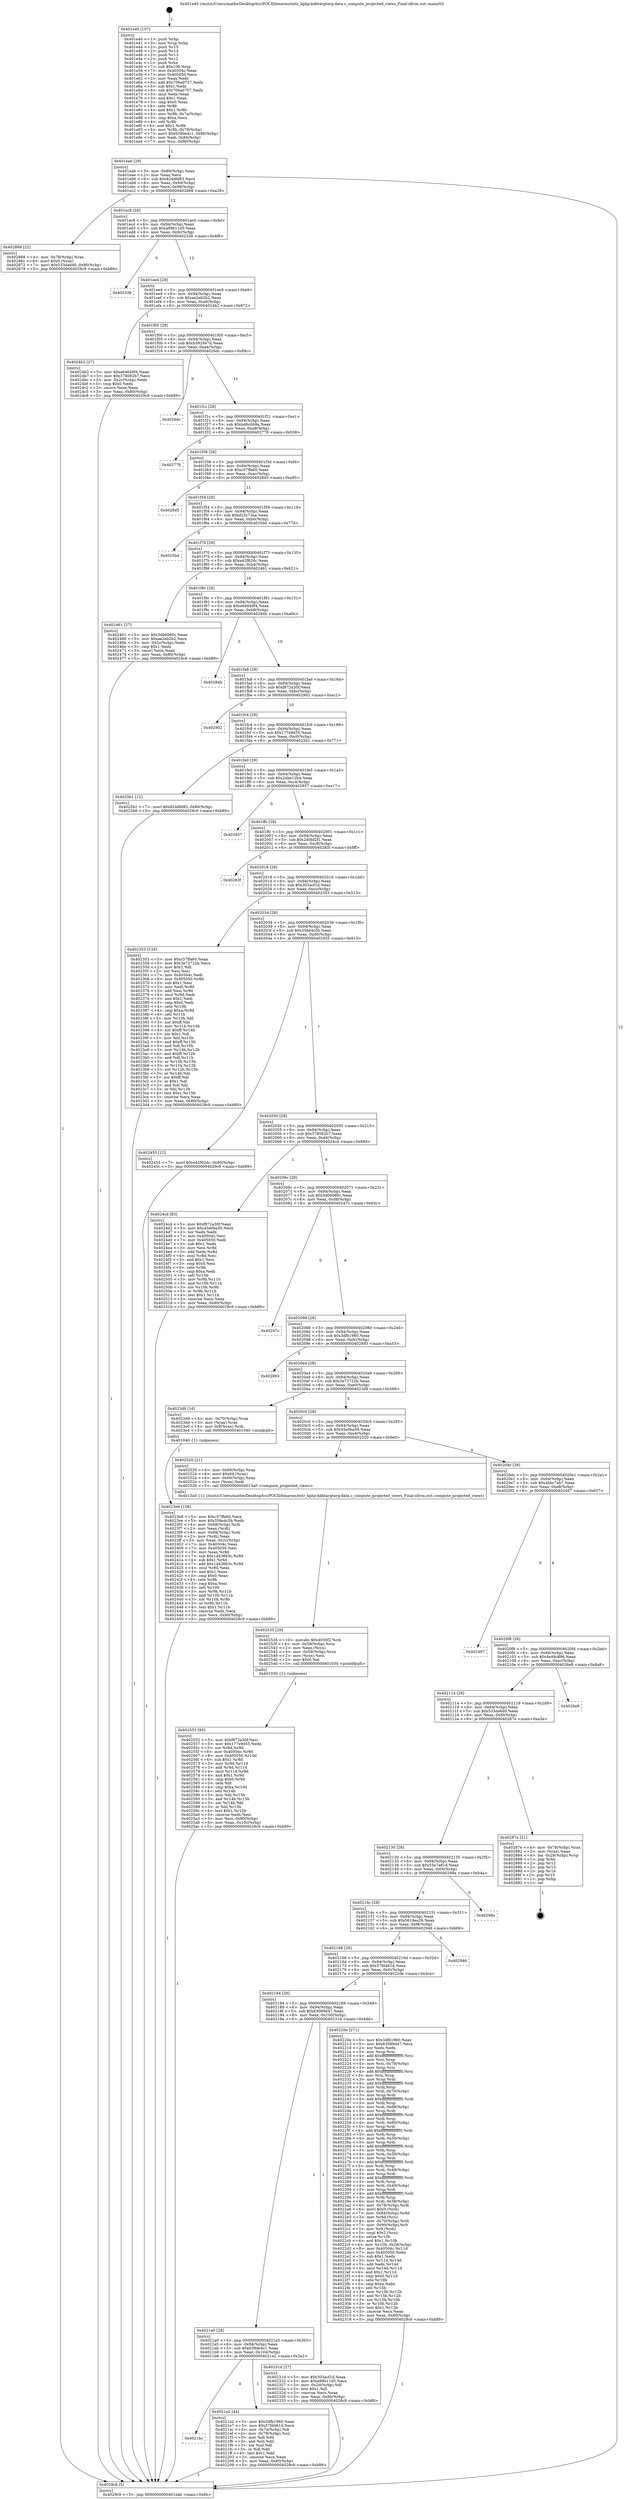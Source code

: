digraph "0x401e40" {
  label = "0x401e40 (/mnt/c/Users/mathe/Desktop/tcc/POCII/binaries/extr_kphp-kdbtargtarg-data.c_compute_projected_views_Final-ollvm.out::main(0))"
  labelloc = "t"
  node[shape=record]

  Entry [label="",width=0.3,height=0.3,shape=circle,fillcolor=black,style=filled]
  "0x401eab" [label="{
     0x401eab [29]\l
     | [instrs]\l
     &nbsp;&nbsp;0x401eab \<+3\>: mov -0x80(%rbp),%eax\l
     &nbsp;&nbsp;0x401eae \<+2\>: mov %eax,%ecx\l
     &nbsp;&nbsp;0x401eb0 \<+6\>: sub $0x824dfd83,%ecx\l
     &nbsp;&nbsp;0x401eb6 \<+6\>: mov %eax,-0x94(%rbp)\l
     &nbsp;&nbsp;0x401ebc \<+6\>: mov %ecx,-0x98(%rbp)\l
     &nbsp;&nbsp;0x401ec2 \<+6\>: je 0000000000402868 \<main+0xa28\>\l
  }"]
  "0x402868" [label="{
     0x402868 [22]\l
     | [instrs]\l
     &nbsp;&nbsp;0x402868 \<+4\>: mov -0x78(%rbp),%rax\l
     &nbsp;&nbsp;0x40286c \<+6\>: movl $0x0,(%rax)\l
     &nbsp;&nbsp;0x402872 \<+7\>: movl $0x533da6d0,-0x80(%rbp)\l
     &nbsp;&nbsp;0x402879 \<+5\>: jmp 00000000004029c9 \<main+0xb89\>\l
  }"]
  "0x401ec8" [label="{
     0x401ec8 [28]\l
     | [instrs]\l
     &nbsp;&nbsp;0x401ec8 \<+5\>: jmp 0000000000401ecd \<main+0x8d\>\l
     &nbsp;&nbsp;0x401ecd \<+6\>: mov -0x94(%rbp),%eax\l
     &nbsp;&nbsp;0x401ed3 \<+5\>: sub $0xa99b11d5,%eax\l
     &nbsp;&nbsp;0x401ed8 \<+6\>: mov %eax,-0x9c(%rbp)\l
     &nbsp;&nbsp;0x401ede \<+6\>: je 0000000000402338 \<main+0x4f8\>\l
  }"]
  Exit [label="",width=0.3,height=0.3,shape=circle,fillcolor=black,style=filled,peripheries=2]
  "0x402338" [label="{
     0x402338\l
  }", style=dashed]
  "0x401ee4" [label="{
     0x401ee4 [28]\l
     | [instrs]\l
     &nbsp;&nbsp;0x401ee4 \<+5\>: jmp 0000000000401ee9 \<main+0xa9\>\l
     &nbsp;&nbsp;0x401ee9 \<+6\>: mov -0x94(%rbp),%eax\l
     &nbsp;&nbsp;0x401eef \<+5\>: sub $0xaa2eb2b2,%eax\l
     &nbsp;&nbsp;0x401ef4 \<+6\>: mov %eax,-0xa0(%rbp)\l
     &nbsp;&nbsp;0x401efa \<+6\>: je 00000000004024b2 \<main+0x672\>\l
  }"]
  "0x402552" [label="{
     0x402552 [95]\l
     | [instrs]\l
     &nbsp;&nbsp;0x402552 \<+5\>: mov $0xf872a30f,%esi\l
     &nbsp;&nbsp;0x402557 \<+5\>: mov $0x177e9d55,%edx\l
     &nbsp;&nbsp;0x40255c \<+3\>: xor %r8d,%r8d\l
     &nbsp;&nbsp;0x40255f \<+8\>: mov 0x40504c,%r9d\l
     &nbsp;&nbsp;0x402567 \<+8\>: mov 0x405050,%r10d\l
     &nbsp;&nbsp;0x40256f \<+4\>: sub $0x1,%r8d\l
     &nbsp;&nbsp;0x402573 \<+3\>: mov %r9d,%r11d\l
     &nbsp;&nbsp;0x402576 \<+3\>: add %r8d,%r11d\l
     &nbsp;&nbsp;0x402579 \<+4\>: imul %r11d,%r9d\l
     &nbsp;&nbsp;0x40257d \<+4\>: and $0x1,%r9d\l
     &nbsp;&nbsp;0x402581 \<+4\>: cmp $0x0,%r9d\l
     &nbsp;&nbsp;0x402585 \<+3\>: sete %bl\l
     &nbsp;&nbsp;0x402588 \<+4\>: cmp $0xa,%r10d\l
     &nbsp;&nbsp;0x40258c \<+4\>: setl %r14b\l
     &nbsp;&nbsp;0x402590 \<+3\>: mov %bl,%r15b\l
     &nbsp;&nbsp;0x402593 \<+3\>: and %r14b,%r15b\l
     &nbsp;&nbsp;0x402596 \<+3\>: xor %r14b,%bl\l
     &nbsp;&nbsp;0x402599 \<+3\>: or %bl,%r15b\l
     &nbsp;&nbsp;0x40259c \<+4\>: test $0x1,%r15b\l
     &nbsp;&nbsp;0x4025a0 \<+3\>: cmovne %edx,%esi\l
     &nbsp;&nbsp;0x4025a3 \<+3\>: mov %esi,-0x80(%rbp)\l
     &nbsp;&nbsp;0x4025a6 \<+6\>: mov %eax,-0x10c(%rbp)\l
     &nbsp;&nbsp;0x4025ac \<+5\>: jmp 00000000004029c9 \<main+0xb89\>\l
  }"]
  "0x4024b2" [label="{
     0x4024b2 [27]\l
     | [instrs]\l
     &nbsp;&nbsp;0x4024b2 \<+5\>: mov $0xe64649f4,%eax\l
     &nbsp;&nbsp;0x4024b7 \<+5\>: mov $0x378082b7,%ecx\l
     &nbsp;&nbsp;0x4024bc \<+3\>: mov -0x2c(%rbp),%edx\l
     &nbsp;&nbsp;0x4024bf \<+3\>: cmp $0x0,%edx\l
     &nbsp;&nbsp;0x4024c2 \<+3\>: cmove %ecx,%eax\l
     &nbsp;&nbsp;0x4024c5 \<+3\>: mov %eax,-0x80(%rbp)\l
     &nbsp;&nbsp;0x4024c8 \<+5\>: jmp 00000000004029c9 \<main+0xb89\>\l
  }"]
  "0x401f00" [label="{
     0x401f00 [28]\l
     | [instrs]\l
     &nbsp;&nbsp;0x401f00 \<+5\>: jmp 0000000000401f05 \<main+0xc5\>\l
     &nbsp;&nbsp;0x401f05 \<+6\>: mov -0x94(%rbp),%eax\l
     &nbsp;&nbsp;0x401f0b \<+5\>: sub $0xb392947d,%eax\l
     &nbsp;&nbsp;0x401f10 \<+6\>: mov %eax,-0xa4(%rbp)\l
     &nbsp;&nbsp;0x401f16 \<+6\>: je 00000000004026dc \<main+0x89c\>\l
  }"]
  "0x402535" [label="{
     0x402535 [29]\l
     | [instrs]\l
     &nbsp;&nbsp;0x402535 \<+10\>: movabs $0x4030f2,%rdi\l
     &nbsp;&nbsp;0x40253f \<+4\>: mov -0x58(%rbp),%rcx\l
     &nbsp;&nbsp;0x402543 \<+2\>: mov %eax,(%rcx)\l
     &nbsp;&nbsp;0x402545 \<+4\>: mov -0x58(%rbp),%rcx\l
     &nbsp;&nbsp;0x402549 \<+2\>: mov (%rcx),%esi\l
     &nbsp;&nbsp;0x40254b \<+2\>: mov $0x0,%al\l
     &nbsp;&nbsp;0x40254d \<+5\>: call 0000000000401030 \<printf@plt\>\l
     | [calls]\l
     &nbsp;&nbsp;0x401030 \{1\} (unknown)\l
  }"]
  "0x4026dc" [label="{
     0x4026dc\l
  }", style=dashed]
  "0x401f1c" [label="{
     0x401f1c [28]\l
     | [instrs]\l
     &nbsp;&nbsp;0x401f1c \<+5\>: jmp 0000000000401f21 \<main+0xe1\>\l
     &nbsp;&nbsp;0x401f21 \<+6\>: mov -0x94(%rbp),%eax\l
     &nbsp;&nbsp;0x401f27 \<+5\>: sub $0xbd6c6b9a,%eax\l
     &nbsp;&nbsp;0x401f2c \<+6\>: mov %eax,-0xa8(%rbp)\l
     &nbsp;&nbsp;0x401f32 \<+6\>: je 0000000000402778 \<main+0x938\>\l
  }"]
  "0x4023e9" [label="{
     0x4023e9 [108]\l
     | [instrs]\l
     &nbsp;&nbsp;0x4023e9 \<+5\>: mov $0xc57ffa60,%ecx\l
     &nbsp;&nbsp;0x4023ee \<+5\>: mov $0x358e4c5b,%edx\l
     &nbsp;&nbsp;0x4023f3 \<+4\>: mov -0x68(%rbp),%rdi\l
     &nbsp;&nbsp;0x4023f7 \<+2\>: mov %eax,(%rdi)\l
     &nbsp;&nbsp;0x4023f9 \<+4\>: mov -0x68(%rbp),%rdi\l
     &nbsp;&nbsp;0x4023fd \<+2\>: mov (%rdi),%eax\l
     &nbsp;&nbsp;0x4023ff \<+3\>: mov %eax,-0x2c(%rbp)\l
     &nbsp;&nbsp;0x402402 \<+7\>: mov 0x40504c,%eax\l
     &nbsp;&nbsp;0x402409 \<+7\>: mov 0x405050,%esi\l
     &nbsp;&nbsp;0x402410 \<+3\>: mov %eax,%r8d\l
     &nbsp;&nbsp;0x402413 \<+7\>: sub $0x1443663c,%r8d\l
     &nbsp;&nbsp;0x40241a \<+4\>: sub $0x1,%r8d\l
     &nbsp;&nbsp;0x40241e \<+7\>: add $0x1443663c,%r8d\l
     &nbsp;&nbsp;0x402425 \<+4\>: imul %r8d,%eax\l
     &nbsp;&nbsp;0x402429 \<+3\>: and $0x1,%eax\l
     &nbsp;&nbsp;0x40242c \<+3\>: cmp $0x0,%eax\l
     &nbsp;&nbsp;0x40242f \<+4\>: sete %r9b\l
     &nbsp;&nbsp;0x402433 \<+3\>: cmp $0xa,%esi\l
     &nbsp;&nbsp;0x402436 \<+4\>: setl %r10b\l
     &nbsp;&nbsp;0x40243a \<+3\>: mov %r9b,%r11b\l
     &nbsp;&nbsp;0x40243d \<+3\>: and %r10b,%r11b\l
     &nbsp;&nbsp;0x402440 \<+3\>: xor %r10b,%r9b\l
     &nbsp;&nbsp;0x402443 \<+3\>: or %r9b,%r11b\l
     &nbsp;&nbsp;0x402446 \<+4\>: test $0x1,%r11b\l
     &nbsp;&nbsp;0x40244a \<+3\>: cmovne %edx,%ecx\l
     &nbsp;&nbsp;0x40244d \<+3\>: mov %ecx,-0x80(%rbp)\l
     &nbsp;&nbsp;0x402450 \<+5\>: jmp 00000000004029c9 \<main+0xb89\>\l
  }"]
  "0x402778" [label="{
     0x402778\l
  }", style=dashed]
  "0x401f38" [label="{
     0x401f38 [28]\l
     | [instrs]\l
     &nbsp;&nbsp;0x401f38 \<+5\>: jmp 0000000000401f3d \<main+0xfd\>\l
     &nbsp;&nbsp;0x401f3d \<+6\>: mov -0x94(%rbp),%eax\l
     &nbsp;&nbsp;0x401f43 \<+5\>: sub $0xc57ffa60,%eax\l
     &nbsp;&nbsp;0x401f48 \<+6\>: mov %eax,-0xac(%rbp)\l
     &nbsp;&nbsp;0x401f4e \<+6\>: je 00000000004028d5 \<main+0xa95\>\l
  }"]
  "0x401e40" [label="{
     0x401e40 [107]\l
     | [instrs]\l
     &nbsp;&nbsp;0x401e40 \<+1\>: push %rbp\l
     &nbsp;&nbsp;0x401e41 \<+3\>: mov %rsp,%rbp\l
     &nbsp;&nbsp;0x401e44 \<+2\>: push %r15\l
     &nbsp;&nbsp;0x401e46 \<+2\>: push %r14\l
     &nbsp;&nbsp;0x401e48 \<+2\>: push %r13\l
     &nbsp;&nbsp;0x401e4a \<+2\>: push %r12\l
     &nbsp;&nbsp;0x401e4c \<+1\>: push %rbx\l
     &nbsp;&nbsp;0x401e4d \<+7\>: sub $0x108,%rsp\l
     &nbsp;&nbsp;0x401e54 \<+7\>: mov 0x40504c,%eax\l
     &nbsp;&nbsp;0x401e5b \<+7\>: mov 0x405050,%ecx\l
     &nbsp;&nbsp;0x401e62 \<+2\>: mov %eax,%edx\l
     &nbsp;&nbsp;0x401e64 \<+6\>: add $0x706a0757,%edx\l
     &nbsp;&nbsp;0x401e6a \<+3\>: sub $0x1,%edx\l
     &nbsp;&nbsp;0x401e6d \<+6\>: sub $0x706a0757,%edx\l
     &nbsp;&nbsp;0x401e73 \<+3\>: imul %edx,%eax\l
     &nbsp;&nbsp;0x401e76 \<+3\>: and $0x1,%eax\l
     &nbsp;&nbsp;0x401e79 \<+3\>: cmp $0x0,%eax\l
     &nbsp;&nbsp;0x401e7c \<+4\>: sete %r8b\l
     &nbsp;&nbsp;0x401e80 \<+4\>: and $0x1,%r8b\l
     &nbsp;&nbsp;0x401e84 \<+4\>: mov %r8b,-0x7a(%rbp)\l
     &nbsp;&nbsp;0x401e88 \<+3\>: cmp $0xa,%ecx\l
     &nbsp;&nbsp;0x401e8b \<+4\>: setl %r8b\l
     &nbsp;&nbsp;0x401e8f \<+4\>: and $0x1,%r8b\l
     &nbsp;&nbsp;0x401e93 \<+4\>: mov %r8b,-0x79(%rbp)\l
     &nbsp;&nbsp;0x401e97 \<+7\>: movl $0x639de4c1,-0x80(%rbp)\l
     &nbsp;&nbsp;0x401e9e \<+6\>: mov %edi,-0x84(%rbp)\l
     &nbsp;&nbsp;0x401ea4 \<+7\>: mov %rsi,-0x90(%rbp)\l
  }"]
  "0x4028d5" [label="{
     0x4028d5\l
  }", style=dashed]
  "0x401f54" [label="{
     0x401f54 [28]\l
     | [instrs]\l
     &nbsp;&nbsp;0x401f54 \<+5\>: jmp 0000000000401f59 \<main+0x119\>\l
     &nbsp;&nbsp;0x401f59 \<+6\>: mov -0x94(%rbp),%eax\l
     &nbsp;&nbsp;0x401f5f \<+5\>: sub $0xd25c73aa,%eax\l
     &nbsp;&nbsp;0x401f64 \<+6\>: mov %eax,-0xb0(%rbp)\l
     &nbsp;&nbsp;0x401f6a \<+6\>: je 00000000004025bd \<main+0x77d\>\l
  }"]
  "0x4029c9" [label="{
     0x4029c9 [5]\l
     | [instrs]\l
     &nbsp;&nbsp;0x4029c9 \<+5\>: jmp 0000000000401eab \<main+0x6b\>\l
  }"]
  "0x4025bd" [label="{
     0x4025bd\l
  }", style=dashed]
  "0x401f70" [label="{
     0x401f70 [28]\l
     | [instrs]\l
     &nbsp;&nbsp;0x401f70 \<+5\>: jmp 0000000000401f75 \<main+0x135\>\l
     &nbsp;&nbsp;0x401f75 \<+6\>: mov -0x94(%rbp),%eax\l
     &nbsp;&nbsp;0x401f7b \<+5\>: sub $0xe42f62dc,%eax\l
     &nbsp;&nbsp;0x401f80 \<+6\>: mov %eax,-0xb4(%rbp)\l
     &nbsp;&nbsp;0x401f86 \<+6\>: je 0000000000402461 \<main+0x621\>\l
  }"]
  "0x4021bc" [label="{
     0x4021bc\l
  }", style=dashed]
  "0x402461" [label="{
     0x402461 [27]\l
     | [instrs]\l
     &nbsp;&nbsp;0x402461 \<+5\>: mov $0x3d06060c,%eax\l
     &nbsp;&nbsp;0x402466 \<+5\>: mov $0xaa2eb2b2,%ecx\l
     &nbsp;&nbsp;0x40246b \<+3\>: mov -0x2c(%rbp),%edx\l
     &nbsp;&nbsp;0x40246e \<+3\>: cmp $0x1,%edx\l
     &nbsp;&nbsp;0x402471 \<+3\>: cmovl %ecx,%eax\l
     &nbsp;&nbsp;0x402474 \<+3\>: mov %eax,-0x80(%rbp)\l
     &nbsp;&nbsp;0x402477 \<+5\>: jmp 00000000004029c9 \<main+0xb89\>\l
  }"]
  "0x401f8c" [label="{
     0x401f8c [28]\l
     | [instrs]\l
     &nbsp;&nbsp;0x401f8c \<+5\>: jmp 0000000000401f91 \<main+0x151\>\l
     &nbsp;&nbsp;0x401f91 \<+6\>: mov -0x94(%rbp),%eax\l
     &nbsp;&nbsp;0x401f97 \<+5\>: sub $0xe64649f4,%eax\l
     &nbsp;&nbsp;0x401f9c \<+6\>: mov %eax,-0xb8(%rbp)\l
     &nbsp;&nbsp;0x401fa2 \<+6\>: je 000000000040284b \<main+0xa0b\>\l
  }"]
  "0x4021e2" [label="{
     0x4021e2 [44]\l
     | [instrs]\l
     &nbsp;&nbsp;0x4021e2 \<+5\>: mov $0x3dfb1960,%eax\l
     &nbsp;&nbsp;0x4021e7 \<+5\>: mov $0x57fd461d,%ecx\l
     &nbsp;&nbsp;0x4021ec \<+3\>: mov -0x7a(%rbp),%dl\l
     &nbsp;&nbsp;0x4021ef \<+4\>: mov -0x79(%rbp),%sil\l
     &nbsp;&nbsp;0x4021f3 \<+3\>: mov %dl,%dil\l
     &nbsp;&nbsp;0x4021f6 \<+3\>: and %sil,%dil\l
     &nbsp;&nbsp;0x4021f9 \<+3\>: xor %sil,%dl\l
     &nbsp;&nbsp;0x4021fc \<+3\>: or %dl,%dil\l
     &nbsp;&nbsp;0x4021ff \<+4\>: test $0x1,%dil\l
     &nbsp;&nbsp;0x402203 \<+3\>: cmovne %ecx,%eax\l
     &nbsp;&nbsp;0x402206 \<+3\>: mov %eax,-0x80(%rbp)\l
     &nbsp;&nbsp;0x402209 \<+5\>: jmp 00000000004029c9 \<main+0xb89\>\l
  }"]
  "0x40284b" [label="{
     0x40284b\l
  }", style=dashed]
  "0x401fa8" [label="{
     0x401fa8 [28]\l
     | [instrs]\l
     &nbsp;&nbsp;0x401fa8 \<+5\>: jmp 0000000000401fad \<main+0x16d\>\l
     &nbsp;&nbsp;0x401fad \<+6\>: mov -0x94(%rbp),%eax\l
     &nbsp;&nbsp;0x401fb3 \<+5\>: sub $0xf872a30f,%eax\l
     &nbsp;&nbsp;0x401fb8 \<+6\>: mov %eax,-0xbc(%rbp)\l
     &nbsp;&nbsp;0x401fbe \<+6\>: je 0000000000402902 \<main+0xac2\>\l
  }"]
  "0x4021a0" [label="{
     0x4021a0 [28]\l
     | [instrs]\l
     &nbsp;&nbsp;0x4021a0 \<+5\>: jmp 00000000004021a5 \<main+0x365\>\l
     &nbsp;&nbsp;0x4021a5 \<+6\>: mov -0x94(%rbp),%eax\l
     &nbsp;&nbsp;0x4021ab \<+5\>: sub $0x639de4c1,%eax\l
     &nbsp;&nbsp;0x4021b0 \<+6\>: mov %eax,-0x104(%rbp)\l
     &nbsp;&nbsp;0x4021b6 \<+6\>: je 00000000004021e2 \<main+0x3a2\>\l
  }"]
  "0x402902" [label="{
     0x402902\l
  }", style=dashed]
  "0x401fc4" [label="{
     0x401fc4 [28]\l
     | [instrs]\l
     &nbsp;&nbsp;0x401fc4 \<+5\>: jmp 0000000000401fc9 \<main+0x189\>\l
     &nbsp;&nbsp;0x401fc9 \<+6\>: mov -0x94(%rbp),%eax\l
     &nbsp;&nbsp;0x401fcf \<+5\>: sub $0x177e9d55,%eax\l
     &nbsp;&nbsp;0x401fd4 \<+6\>: mov %eax,-0xc0(%rbp)\l
     &nbsp;&nbsp;0x401fda \<+6\>: je 00000000004025b1 \<main+0x771\>\l
  }"]
  "0x40231d" [label="{
     0x40231d [27]\l
     | [instrs]\l
     &nbsp;&nbsp;0x40231d \<+5\>: mov $0x303acf1d,%eax\l
     &nbsp;&nbsp;0x402322 \<+5\>: mov $0xa99b11d5,%ecx\l
     &nbsp;&nbsp;0x402327 \<+3\>: mov -0x2d(%rbp),%dl\l
     &nbsp;&nbsp;0x40232a \<+3\>: test $0x1,%dl\l
     &nbsp;&nbsp;0x40232d \<+3\>: cmovne %ecx,%eax\l
     &nbsp;&nbsp;0x402330 \<+3\>: mov %eax,-0x80(%rbp)\l
     &nbsp;&nbsp;0x402333 \<+5\>: jmp 00000000004029c9 \<main+0xb89\>\l
  }"]
  "0x4025b1" [label="{
     0x4025b1 [12]\l
     | [instrs]\l
     &nbsp;&nbsp;0x4025b1 \<+7\>: movl $0x824dfd83,-0x80(%rbp)\l
     &nbsp;&nbsp;0x4025b8 \<+5\>: jmp 00000000004029c9 \<main+0xb89\>\l
  }"]
  "0x401fe0" [label="{
     0x401fe0 [28]\l
     | [instrs]\l
     &nbsp;&nbsp;0x401fe0 \<+5\>: jmp 0000000000401fe5 \<main+0x1a5\>\l
     &nbsp;&nbsp;0x401fe5 \<+6\>: mov -0x94(%rbp),%eax\l
     &nbsp;&nbsp;0x401feb \<+5\>: sub $0x24be12b4,%eax\l
     &nbsp;&nbsp;0x401ff0 \<+6\>: mov %eax,-0xc4(%rbp)\l
     &nbsp;&nbsp;0x401ff6 \<+6\>: je 0000000000402857 \<main+0xa17\>\l
  }"]
  "0x402184" [label="{
     0x402184 [28]\l
     | [instrs]\l
     &nbsp;&nbsp;0x402184 \<+5\>: jmp 0000000000402189 \<main+0x349\>\l
     &nbsp;&nbsp;0x402189 \<+6\>: mov -0x94(%rbp),%eax\l
     &nbsp;&nbsp;0x40218f \<+5\>: sub $0x63089d47,%eax\l
     &nbsp;&nbsp;0x402194 \<+6\>: mov %eax,-0x100(%rbp)\l
     &nbsp;&nbsp;0x40219a \<+6\>: je 000000000040231d \<main+0x4dd\>\l
  }"]
  "0x402857" [label="{
     0x402857\l
  }", style=dashed]
  "0x401ffc" [label="{
     0x401ffc [28]\l
     | [instrs]\l
     &nbsp;&nbsp;0x401ffc \<+5\>: jmp 0000000000402001 \<main+0x1c1\>\l
     &nbsp;&nbsp;0x402001 \<+6\>: mov -0x94(%rbp),%eax\l
     &nbsp;&nbsp;0x402007 \<+5\>: sub $0x2d0bf2f1,%eax\l
     &nbsp;&nbsp;0x40200c \<+6\>: mov %eax,-0xc8(%rbp)\l
     &nbsp;&nbsp;0x402012 \<+6\>: je 000000000040283f \<main+0x9ff\>\l
  }"]
  "0x40220e" [label="{
     0x40220e [271]\l
     | [instrs]\l
     &nbsp;&nbsp;0x40220e \<+5\>: mov $0x3dfb1960,%eax\l
     &nbsp;&nbsp;0x402213 \<+5\>: mov $0x63089d47,%ecx\l
     &nbsp;&nbsp;0x402218 \<+2\>: xor %edx,%edx\l
     &nbsp;&nbsp;0x40221a \<+3\>: mov %rsp,%rsi\l
     &nbsp;&nbsp;0x40221d \<+4\>: add $0xfffffffffffffff0,%rsi\l
     &nbsp;&nbsp;0x402221 \<+3\>: mov %rsi,%rsp\l
     &nbsp;&nbsp;0x402224 \<+4\>: mov %rsi,-0x78(%rbp)\l
     &nbsp;&nbsp;0x402228 \<+3\>: mov %rsp,%rsi\l
     &nbsp;&nbsp;0x40222b \<+4\>: add $0xfffffffffffffff0,%rsi\l
     &nbsp;&nbsp;0x40222f \<+3\>: mov %rsi,%rsp\l
     &nbsp;&nbsp;0x402232 \<+3\>: mov %rsp,%rdi\l
     &nbsp;&nbsp;0x402235 \<+4\>: add $0xfffffffffffffff0,%rdi\l
     &nbsp;&nbsp;0x402239 \<+3\>: mov %rdi,%rsp\l
     &nbsp;&nbsp;0x40223c \<+4\>: mov %rdi,-0x70(%rbp)\l
     &nbsp;&nbsp;0x402240 \<+3\>: mov %rsp,%rdi\l
     &nbsp;&nbsp;0x402243 \<+4\>: add $0xfffffffffffffff0,%rdi\l
     &nbsp;&nbsp;0x402247 \<+3\>: mov %rdi,%rsp\l
     &nbsp;&nbsp;0x40224a \<+4\>: mov %rdi,-0x68(%rbp)\l
     &nbsp;&nbsp;0x40224e \<+3\>: mov %rsp,%rdi\l
     &nbsp;&nbsp;0x402251 \<+4\>: add $0xfffffffffffffff0,%rdi\l
     &nbsp;&nbsp;0x402255 \<+3\>: mov %rdi,%rsp\l
     &nbsp;&nbsp;0x402258 \<+4\>: mov %rdi,-0x60(%rbp)\l
     &nbsp;&nbsp;0x40225c \<+3\>: mov %rsp,%rdi\l
     &nbsp;&nbsp;0x40225f \<+4\>: add $0xfffffffffffffff0,%rdi\l
     &nbsp;&nbsp;0x402263 \<+3\>: mov %rdi,%rsp\l
     &nbsp;&nbsp;0x402266 \<+4\>: mov %rdi,-0x58(%rbp)\l
     &nbsp;&nbsp;0x40226a \<+3\>: mov %rsp,%rdi\l
     &nbsp;&nbsp;0x40226d \<+4\>: add $0xfffffffffffffff0,%rdi\l
     &nbsp;&nbsp;0x402271 \<+3\>: mov %rdi,%rsp\l
     &nbsp;&nbsp;0x402274 \<+4\>: mov %rdi,-0x50(%rbp)\l
     &nbsp;&nbsp;0x402278 \<+3\>: mov %rsp,%rdi\l
     &nbsp;&nbsp;0x40227b \<+4\>: add $0xfffffffffffffff0,%rdi\l
     &nbsp;&nbsp;0x40227f \<+3\>: mov %rdi,%rsp\l
     &nbsp;&nbsp;0x402282 \<+4\>: mov %rdi,-0x48(%rbp)\l
     &nbsp;&nbsp;0x402286 \<+3\>: mov %rsp,%rdi\l
     &nbsp;&nbsp;0x402289 \<+4\>: add $0xfffffffffffffff0,%rdi\l
     &nbsp;&nbsp;0x40228d \<+3\>: mov %rdi,%rsp\l
     &nbsp;&nbsp;0x402290 \<+4\>: mov %rdi,-0x40(%rbp)\l
     &nbsp;&nbsp;0x402294 \<+3\>: mov %rsp,%rdi\l
     &nbsp;&nbsp;0x402297 \<+4\>: add $0xfffffffffffffff0,%rdi\l
     &nbsp;&nbsp;0x40229b \<+3\>: mov %rdi,%rsp\l
     &nbsp;&nbsp;0x40229e \<+4\>: mov %rdi,-0x38(%rbp)\l
     &nbsp;&nbsp;0x4022a2 \<+4\>: mov -0x78(%rbp),%rdi\l
     &nbsp;&nbsp;0x4022a6 \<+6\>: movl $0x0,(%rdi)\l
     &nbsp;&nbsp;0x4022ac \<+7\>: mov -0x84(%rbp),%r8d\l
     &nbsp;&nbsp;0x4022b3 \<+3\>: mov %r8d,(%rsi)\l
     &nbsp;&nbsp;0x4022b6 \<+4\>: mov -0x70(%rbp),%rdi\l
     &nbsp;&nbsp;0x4022ba \<+7\>: mov -0x90(%rbp),%r9\l
     &nbsp;&nbsp;0x4022c1 \<+3\>: mov %r9,(%rdi)\l
     &nbsp;&nbsp;0x4022c4 \<+3\>: cmpl $0x2,(%rsi)\l
     &nbsp;&nbsp;0x4022c7 \<+4\>: setne %r10b\l
     &nbsp;&nbsp;0x4022cb \<+4\>: and $0x1,%r10b\l
     &nbsp;&nbsp;0x4022cf \<+4\>: mov %r10b,-0x2d(%rbp)\l
     &nbsp;&nbsp;0x4022d3 \<+8\>: mov 0x40504c,%r11d\l
     &nbsp;&nbsp;0x4022db \<+7\>: mov 0x405050,%ebx\l
     &nbsp;&nbsp;0x4022e2 \<+3\>: sub $0x1,%edx\l
     &nbsp;&nbsp;0x4022e5 \<+3\>: mov %r11d,%r14d\l
     &nbsp;&nbsp;0x4022e8 \<+3\>: add %edx,%r14d\l
     &nbsp;&nbsp;0x4022eb \<+4\>: imul %r14d,%r11d\l
     &nbsp;&nbsp;0x4022ef \<+4\>: and $0x1,%r11d\l
     &nbsp;&nbsp;0x4022f3 \<+4\>: cmp $0x0,%r11d\l
     &nbsp;&nbsp;0x4022f7 \<+4\>: sete %r10b\l
     &nbsp;&nbsp;0x4022fb \<+3\>: cmp $0xa,%ebx\l
     &nbsp;&nbsp;0x4022fe \<+4\>: setl %r15b\l
     &nbsp;&nbsp;0x402302 \<+3\>: mov %r10b,%r12b\l
     &nbsp;&nbsp;0x402305 \<+3\>: and %r15b,%r12b\l
     &nbsp;&nbsp;0x402308 \<+3\>: xor %r15b,%r10b\l
     &nbsp;&nbsp;0x40230b \<+3\>: or %r10b,%r12b\l
     &nbsp;&nbsp;0x40230e \<+4\>: test $0x1,%r12b\l
     &nbsp;&nbsp;0x402312 \<+3\>: cmovne %ecx,%eax\l
     &nbsp;&nbsp;0x402315 \<+3\>: mov %eax,-0x80(%rbp)\l
     &nbsp;&nbsp;0x402318 \<+5\>: jmp 00000000004029c9 \<main+0xb89\>\l
  }"]
  "0x40283f" [label="{
     0x40283f\l
  }", style=dashed]
  "0x402018" [label="{
     0x402018 [28]\l
     | [instrs]\l
     &nbsp;&nbsp;0x402018 \<+5\>: jmp 000000000040201d \<main+0x1dd\>\l
     &nbsp;&nbsp;0x40201d \<+6\>: mov -0x94(%rbp),%eax\l
     &nbsp;&nbsp;0x402023 \<+5\>: sub $0x303acf1d,%eax\l
     &nbsp;&nbsp;0x402028 \<+6\>: mov %eax,-0xcc(%rbp)\l
     &nbsp;&nbsp;0x40202e \<+6\>: je 0000000000402353 \<main+0x513\>\l
  }"]
  "0x402168" [label="{
     0x402168 [28]\l
     | [instrs]\l
     &nbsp;&nbsp;0x402168 \<+5\>: jmp 000000000040216d \<main+0x32d\>\l
     &nbsp;&nbsp;0x40216d \<+6\>: mov -0x94(%rbp),%eax\l
     &nbsp;&nbsp;0x402173 \<+5\>: sub $0x57fd461d,%eax\l
     &nbsp;&nbsp;0x402178 \<+6\>: mov %eax,-0xfc(%rbp)\l
     &nbsp;&nbsp;0x40217e \<+6\>: je 000000000040220e \<main+0x3ce\>\l
  }"]
  "0x402353" [label="{
     0x402353 [134]\l
     | [instrs]\l
     &nbsp;&nbsp;0x402353 \<+5\>: mov $0xc57ffa60,%eax\l
     &nbsp;&nbsp;0x402358 \<+5\>: mov $0x3e72722b,%ecx\l
     &nbsp;&nbsp;0x40235d \<+2\>: mov $0x1,%dl\l
     &nbsp;&nbsp;0x40235f \<+2\>: xor %esi,%esi\l
     &nbsp;&nbsp;0x402361 \<+7\>: mov 0x40504c,%edi\l
     &nbsp;&nbsp;0x402368 \<+8\>: mov 0x405050,%r8d\l
     &nbsp;&nbsp;0x402370 \<+3\>: sub $0x1,%esi\l
     &nbsp;&nbsp;0x402373 \<+3\>: mov %edi,%r9d\l
     &nbsp;&nbsp;0x402376 \<+3\>: add %esi,%r9d\l
     &nbsp;&nbsp;0x402379 \<+4\>: imul %r9d,%edi\l
     &nbsp;&nbsp;0x40237d \<+3\>: and $0x1,%edi\l
     &nbsp;&nbsp;0x402380 \<+3\>: cmp $0x0,%edi\l
     &nbsp;&nbsp;0x402383 \<+4\>: sete %r10b\l
     &nbsp;&nbsp;0x402387 \<+4\>: cmp $0xa,%r8d\l
     &nbsp;&nbsp;0x40238b \<+4\>: setl %r11b\l
     &nbsp;&nbsp;0x40238f \<+3\>: mov %r10b,%bl\l
     &nbsp;&nbsp;0x402392 \<+3\>: xor $0xff,%bl\l
     &nbsp;&nbsp;0x402395 \<+3\>: mov %r11b,%r14b\l
     &nbsp;&nbsp;0x402398 \<+4\>: xor $0xff,%r14b\l
     &nbsp;&nbsp;0x40239c \<+3\>: xor $0x1,%dl\l
     &nbsp;&nbsp;0x40239f \<+3\>: mov %bl,%r15b\l
     &nbsp;&nbsp;0x4023a2 \<+4\>: and $0xff,%r15b\l
     &nbsp;&nbsp;0x4023a6 \<+3\>: and %dl,%r10b\l
     &nbsp;&nbsp;0x4023a9 \<+3\>: mov %r14b,%r12b\l
     &nbsp;&nbsp;0x4023ac \<+4\>: and $0xff,%r12b\l
     &nbsp;&nbsp;0x4023b0 \<+3\>: and %dl,%r11b\l
     &nbsp;&nbsp;0x4023b3 \<+3\>: or %r10b,%r15b\l
     &nbsp;&nbsp;0x4023b6 \<+3\>: or %r11b,%r12b\l
     &nbsp;&nbsp;0x4023b9 \<+3\>: xor %r12b,%r15b\l
     &nbsp;&nbsp;0x4023bc \<+3\>: or %r14b,%bl\l
     &nbsp;&nbsp;0x4023bf \<+3\>: xor $0xff,%bl\l
     &nbsp;&nbsp;0x4023c2 \<+3\>: or $0x1,%dl\l
     &nbsp;&nbsp;0x4023c5 \<+2\>: and %dl,%bl\l
     &nbsp;&nbsp;0x4023c7 \<+3\>: or %bl,%r15b\l
     &nbsp;&nbsp;0x4023ca \<+4\>: test $0x1,%r15b\l
     &nbsp;&nbsp;0x4023ce \<+3\>: cmovne %ecx,%eax\l
     &nbsp;&nbsp;0x4023d1 \<+3\>: mov %eax,-0x80(%rbp)\l
     &nbsp;&nbsp;0x4023d4 \<+5\>: jmp 00000000004029c9 \<main+0xb89\>\l
  }"]
  "0x402034" [label="{
     0x402034 [28]\l
     | [instrs]\l
     &nbsp;&nbsp;0x402034 \<+5\>: jmp 0000000000402039 \<main+0x1f9\>\l
     &nbsp;&nbsp;0x402039 \<+6\>: mov -0x94(%rbp),%eax\l
     &nbsp;&nbsp;0x40203f \<+5\>: sub $0x358e4c5b,%eax\l
     &nbsp;&nbsp;0x402044 \<+6\>: mov %eax,-0xd0(%rbp)\l
     &nbsp;&nbsp;0x40204a \<+6\>: je 0000000000402455 \<main+0x615\>\l
  }"]
  "0x402946" [label="{
     0x402946\l
  }", style=dashed]
  "0x402455" [label="{
     0x402455 [12]\l
     | [instrs]\l
     &nbsp;&nbsp;0x402455 \<+7\>: movl $0xe42f62dc,-0x80(%rbp)\l
     &nbsp;&nbsp;0x40245c \<+5\>: jmp 00000000004029c9 \<main+0xb89\>\l
  }"]
  "0x402050" [label="{
     0x402050 [28]\l
     | [instrs]\l
     &nbsp;&nbsp;0x402050 \<+5\>: jmp 0000000000402055 \<main+0x215\>\l
     &nbsp;&nbsp;0x402055 \<+6\>: mov -0x94(%rbp),%eax\l
     &nbsp;&nbsp;0x40205b \<+5\>: sub $0x378082b7,%eax\l
     &nbsp;&nbsp;0x402060 \<+6\>: mov %eax,-0xd4(%rbp)\l
     &nbsp;&nbsp;0x402066 \<+6\>: je 00000000004024cd \<main+0x68d\>\l
  }"]
  "0x40214c" [label="{
     0x40214c [28]\l
     | [instrs]\l
     &nbsp;&nbsp;0x40214c \<+5\>: jmp 0000000000402151 \<main+0x311\>\l
     &nbsp;&nbsp;0x402151 \<+6\>: mov -0x94(%rbp),%eax\l
     &nbsp;&nbsp;0x402157 \<+5\>: sub $0x5619ea26,%eax\l
     &nbsp;&nbsp;0x40215c \<+6\>: mov %eax,-0xf8(%rbp)\l
     &nbsp;&nbsp;0x402162 \<+6\>: je 0000000000402946 \<main+0xb06\>\l
  }"]
  "0x4024cd" [label="{
     0x4024cd [83]\l
     | [instrs]\l
     &nbsp;&nbsp;0x4024cd \<+5\>: mov $0xf872a30f,%eax\l
     &nbsp;&nbsp;0x4024d2 \<+5\>: mov $0x45e0ba30,%ecx\l
     &nbsp;&nbsp;0x4024d7 \<+2\>: xor %edx,%edx\l
     &nbsp;&nbsp;0x4024d9 \<+7\>: mov 0x40504c,%esi\l
     &nbsp;&nbsp;0x4024e0 \<+7\>: mov 0x405050,%edi\l
     &nbsp;&nbsp;0x4024e7 \<+3\>: sub $0x1,%edx\l
     &nbsp;&nbsp;0x4024ea \<+3\>: mov %esi,%r8d\l
     &nbsp;&nbsp;0x4024ed \<+3\>: add %edx,%r8d\l
     &nbsp;&nbsp;0x4024f0 \<+4\>: imul %r8d,%esi\l
     &nbsp;&nbsp;0x4024f4 \<+3\>: and $0x1,%esi\l
     &nbsp;&nbsp;0x4024f7 \<+3\>: cmp $0x0,%esi\l
     &nbsp;&nbsp;0x4024fa \<+4\>: sete %r9b\l
     &nbsp;&nbsp;0x4024fe \<+3\>: cmp $0xa,%edi\l
     &nbsp;&nbsp;0x402501 \<+4\>: setl %r10b\l
     &nbsp;&nbsp;0x402505 \<+3\>: mov %r9b,%r11b\l
     &nbsp;&nbsp;0x402508 \<+3\>: and %r10b,%r11b\l
     &nbsp;&nbsp;0x40250b \<+3\>: xor %r10b,%r9b\l
     &nbsp;&nbsp;0x40250e \<+3\>: or %r9b,%r11b\l
     &nbsp;&nbsp;0x402511 \<+4\>: test $0x1,%r11b\l
     &nbsp;&nbsp;0x402515 \<+3\>: cmovne %ecx,%eax\l
     &nbsp;&nbsp;0x402518 \<+3\>: mov %eax,-0x80(%rbp)\l
     &nbsp;&nbsp;0x40251b \<+5\>: jmp 00000000004029c9 \<main+0xb89\>\l
  }"]
  "0x40206c" [label="{
     0x40206c [28]\l
     | [instrs]\l
     &nbsp;&nbsp;0x40206c \<+5\>: jmp 0000000000402071 \<main+0x231\>\l
     &nbsp;&nbsp;0x402071 \<+6\>: mov -0x94(%rbp),%eax\l
     &nbsp;&nbsp;0x402077 \<+5\>: sub $0x3d06060c,%eax\l
     &nbsp;&nbsp;0x40207c \<+6\>: mov %eax,-0xd8(%rbp)\l
     &nbsp;&nbsp;0x402082 \<+6\>: je 000000000040247c \<main+0x63c\>\l
  }"]
  "0x40298a" [label="{
     0x40298a\l
  }", style=dashed]
  "0x40247c" [label="{
     0x40247c\l
  }", style=dashed]
  "0x402088" [label="{
     0x402088 [28]\l
     | [instrs]\l
     &nbsp;&nbsp;0x402088 \<+5\>: jmp 000000000040208d \<main+0x24d\>\l
     &nbsp;&nbsp;0x40208d \<+6\>: mov -0x94(%rbp),%eax\l
     &nbsp;&nbsp;0x402093 \<+5\>: sub $0x3dfb1960,%eax\l
     &nbsp;&nbsp;0x402098 \<+6\>: mov %eax,-0xdc(%rbp)\l
     &nbsp;&nbsp;0x40209e \<+6\>: je 0000000000402893 \<main+0xa53\>\l
  }"]
  "0x402130" [label="{
     0x402130 [28]\l
     | [instrs]\l
     &nbsp;&nbsp;0x402130 \<+5\>: jmp 0000000000402135 \<main+0x2f5\>\l
     &nbsp;&nbsp;0x402135 \<+6\>: mov -0x94(%rbp),%eax\l
     &nbsp;&nbsp;0x40213b \<+5\>: sub $0x55e7a81d,%eax\l
     &nbsp;&nbsp;0x402140 \<+6\>: mov %eax,-0xf4(%rbp)\l
     &nbsp;&nbsp;0x402146 \<+6\>: je 000000000040298a \<main+0xb4a\>\l
  }"]
  "0x402893" [label="{
     0x402893\l
  }", style=dashed]
  "0x4020a4" [label="{
     0x4020a4 [28]\l
     | [instrs]\l
     &nbsp;&nbsp;0x4020a4 \<+5\>: jmp 00000000004020a9 \<main+0x269\>\l
     &nbsp;&nbsp;0x4020a9 \<+6\>: mov -0x94(%rbp),%eax\l
     &nbsp;&nbsp;0x4020af \<+5\>: sub $0x3e72722b,%eax\l
     &nbsp;&nbsp;0x4020b4 \<+6\>: mov %eax,-0xe0(%rbp)\l
     &nbsp;&nbsp;0x4020ba \<+6\>: je 00000000004023d9 \<main+0x599\>\l
  }"]
  "0x40287e" [label="{
     0x40287e [21]\l
     | [instrs]\l
     &nbsp;&nbsp;0x40287e \<+4\>: mov -0x78(%rbp),%rax\l
     &nbsp;&nbsp;0x402882 \<+2\>: mov (%rax),%eax\l
     &nbsp;&nbsp;0x402884 \<+4\>: lea -0x28(%rbp),%rsp\l
     &nbsp;&nbsp;0x402888 \<+1\>: pop %rbx\l
     &nbsp;&nbsp;0x402889 \<+2\>: pop %r12\l
     &nbsp;&nbsp;0x40288b \<+2\>: pop %r13\l
     &nbsp;&nbsp;0x40288d \<+2\>: pop %r14\l
     &nbsp;&nbsp;0x40288f \<+2\>: pop %r15\l
     &nbsp;&nbsp;0x402891 \<+1\>: pop %rbp\l
     &nbsp;&nbsp;0x402892 \<+1\>: ret\l
  }"]
  "0x4023d9" [label="{
     0x4023d9 [16]\l
     | [instrs]\l
     &nbsp;&nbsp;0x4023d9 \<+4\>: mov -0x70(%rbp),%rax\l
     &nbsp;&nbsp;0x4023dd \<+3\>: mov (%rax),%rax\l
     &nbsp;&nbsp;0x4023e0 \<+4\>: mov 0x8(%rax),%rdi\l
     &nbsp;&nbsp;0x4023e4 \<+5\>: call 0000000000401040 \<atoi@plt\>\l
     | [calls]\l
     &nbsp;&nbsp;0x401040 \{1\} (unknown)\l
  }"]
  "0x4020c0" [label="{
     0x4020c0 [28]\l
     | [instrs]\l
     &nbsp;&nbsp;0x4020c0 \<+5\>: jmp 00000000004020c5 \<main+0x285\>\l
     &nbsp;&nbsp;0x4020c5 \<+6\>: mov -0x94(%rbp),%eax\l
     &nbsp;&nbsp;0x4020cb \<+5\>: sub $0x45e0ba30,%eax\l
     &nbsp;&nbsp;0x4020d0 \<+6\>: mov %eax,-0xe4(%rbp)\l
     &nbsp;&nbsp;0x4020d6 \<+6\>: je 0000000000402520 \<main+0x6e0\>\l
  }"]
  "0x402114" [label="{
     0x402114 [28]\l
     | [instrs]\l
     &nbsp;&nbsp;0x402114 \<+5\>: jmp 0000000000402119 \<main+0x2d9\>\l
     &nbsp;&nbsp;0x402119 \<+6\>: mov -0x94(%rbp),%eax\l
     &nbsp;&nbsp;0x40211f \<+5\>: sub $0x533da6d0,%eax\l
     &nbsp;&nbsp;0x402124 \<+6\>: mov %eax,-0xf0(%rbp)\l
     &nbsp;&nbsp;0x40212a \<+6\>: je 000000000040287e \<main+0xa3e\>\l
  }"]
  "0x402520" [label="{
     0x402520 [21]\l
     | [instrs]\l
     &nbsp;&nbsp;0x402520 \<+4\>: mov -0x60(%rbp),%rax\l
     &nbsp;&nbsp;0x402524 \<+6\>: movl $0x64,(%rax)\l
     &nbsp;&nbsp;0x40252a \<+4\>: mov -0x60(%rbp),%rax\l
     &nbsp;&nbsp;0x40252e \<+2\>: mov (%rax),%edi\l
     &nbsp;&nbsp;0x402530 \<+5\>: call 00000000004013a0 \<compute_projected_views\>\l
     | [calls]\l
     &nbsp;&nbsp;0x4013a0 \{1\} (/mnt/c/Users/mathe/Desktop/tcc/POCII/binaries/extr_kphp-kdbtargtarg-data.c_compute_projected_views_Final-ollvm.out::compute_projected_views)\l
  }"]
  "0x4020dc" [label="{
     0x4020dc [28]\l
     | [instrs]\l
     &nbsp;&nbsp;0x4020dc \<+5\>: jmp 00000000004020e1 \<main+0x2a1\>\l
     &nbsp;&nbsp;0x4020e1 \<+6\>: mov -0x94(%rbp),%eax\l
     &nbsp;&nbsp;0x4020e7 \<+5\>: sub $0x4bbc7ab7,%eax\l
     &nbsp;&nbsp;0x4020ec \<+6\>: mov %eax,-0xe8(%rbp)\l
     &nbsp;&nbsp;0x4020f2 \<+6\>: je 0000000000402497 \<main+0x657\>\l
  }"]
  "0x4026e8" [label="{
     0x4026e8\l
  }", style=dashed]
  "0x402497" [label="{
     0x402497\l
  }", style=dashed]
  "0x4020f8" [label="{
     0x4020f8 [28]\l
     | [instrs]\l
     &nbsp;&nbsp;0x4020f8 \<+5\>: jmp 00000000004020fd \<main+0x2bd\>\l
     &nbsp;&nbsp;0x4020fd \<+6\>: mov -0x94(%rbp),%eax\l
     &nbsp;&nbsp;0x402103 \<+5\>: sub $0x4e48c896,%eax\l
     &nbsp;&nbsp;0x402108 \<+6\>: mov %eax,-0xec(%rbp)\l
     &nbsp;&nbsp;0x40210e \<+6\>: je 00000000004026e8 \<main+0x8a8\>\l
  }"]
  Entry -> "0x401e40" [label=" 1"]
  "0x401eab" -> "0x402868" [label=" 1"]
  "0x401eab" -> "0x401ec8" [label=" 12"]
  "0x40287e" -> Exit [label=" 1"]
  "0x401ec8" -> "0x402338" [label=" 0"]
  "0x401ec8" -> "0x401ee4" [label=" 12"]
  "0x402868" -> "0x4029c9" [label=" 1"]
  "0x401ee4" -> "0x4024b2" [label=" 1"]
  "0x401ee4" -> "0x401f00" [label=" 11"]
  "0x4025b1" -> "0x4029c9" [label=" 1"]
  "0x401f00" -> "0x4026dc" [label=" 0"]
  "0x401f00" -> "0x401f1c" [label=" 11"]
  "0x402552" -> "0x4029c9" [label=" 1"]
  "0x401f1c" -> "0x402778" [label=" 0"]
  "0x401f1c" -> "0x401f38" [label=" 11"]
  "0x402535" -> "0x402552" [label=" 1"]
  "0x401f38" -> "0x4028d5" [label=" 0"]
  "0x401f38" -> "0x401f54" [label=" 11"]
  "0x4024cd" -> "0x4029c9" [label=" 1"]
  "0x401f54" -> "0x4025bd" [label=" 0"]
  "0x401f54" -> "0x401f70" [label=" 11"]
  "0x4024b2" -> "0x4029c9" [label=" 1"]
  "0x401f70" -> "0x402461" [label=" 1"]
  "0x401f70" -> "0x401f8c" [label=" 10"]
  "0x402461" -> "0x4029c9" [label=" 1"]
  "0x401f8c" -> "0x40284b" [label=" 0"]
  "0x401f8c" -> "0x401fa8" [label=" 10"]
  "0x402455" -> "0x4029c9" [label=" 1"]
  "0x401fa8" -> "0x402902" [label=" 0"]
  "0x401fa8" -> "0x401fc4" [label=" 10"]
  "0x4023d9" -> "0x4023e9" [label=" 1"]
  "0x401fc4" -> "0x4025b1" [label=" 1"]
  "0x401fc4" -> "0x401fe0" [label=" 9"]
  "0x402353" -> "0x4029c9" [label=" 1"]
  "0x401fe0" -> "0x402857" [label=" 0"]
  "0x401fe0" -> "0x401ffc" [label=" 9"]
  "0x40220e" -> "0x4029c9" [label=" 1"]
  "0x401ffc" -> "0x40283f" [label=" 0"]
  "0x401ffc" -> "0x402018" [label=" 9"]
  "0x402520" -> "0x402535" [label=" 1"]
  "0x402018" -> "0x402353" [label=" 1"]
  "0x402018" -> "0x402034" [label=" 8"]
  "0x401e40" -> "0x401eab" [label=" 1"]
  "0x402034" -> "0x402455" [label=" 1"]
  "0x402034" -> "0x402050" [label=" 7"]
  "0x4021e2" -> "0x4029c9" [label=" 1"]
  "0x402050" -> "0x4024cd" [label=" 1"]
  "0x402050" -> "0x40206c" [label=" 6"]
  "0x4021a0" -> "0x4021e2" [label=" 1"]
  "0x40206c" -> "0x40247c" [label=" 0"]
  "0x40206c" -> "0x402088" [label=" 6"]
  "0x4023e9" -> "0x4029c9" [label=" 1"]
  "0x402088" -> "0x402893" [label=" 0"]
  "0x402088" -> "0x4020a4" [label=" 6"]
  "0x402184" -> "0x40231d" [label=" 1"]
  "0x4020a4" -> "0x4023d9" [label=" 1"]
  "0x4020a4" -> "0x4020c0" [label=" 5"]
  "0x40231d" -> "0x4029c9" [label=" 1"]
  "0x4020c0" -> "0x402520" [label=" 1"]
  "0x4020c0" -> "0x4020dc" [label=" 4"]
  "0x402168" -> "0x40220e" [label=" 1"]
  "0x4020dc" -> "0x402497" [label=" 0"]
  "0x4020dc" -> "0x4020f8" [label=" 4"]
  "0x4029c9" -> "0x401eab" [label=" 12"]
  "0x4020f8" -> "0x4026e8" [label=" 0"]
  "0x4020f8" -> "0x402114" [label=" 4"]
  "0x402168" -> "0x402184" [label=" 2"]
  "0x402114" -> "0x40287e" [label=" 1"]
  "0x402114" -> "0x402130" [label=" 3"]
  "0x402184" -> "0x4021a0" [label=" 1"]
  "0x402130" -> "0x40298a" [label=" 0"]
  "0x402130" -> "0x40214c" [label=" 3"]
  "0x4021a0" -> "0x4021bc" [label=" 0"]
  "0x40214c" -> "0x402946" [label=" 0"]
  "0x40214c" -> "0x402168" [label=" 3"]
}

